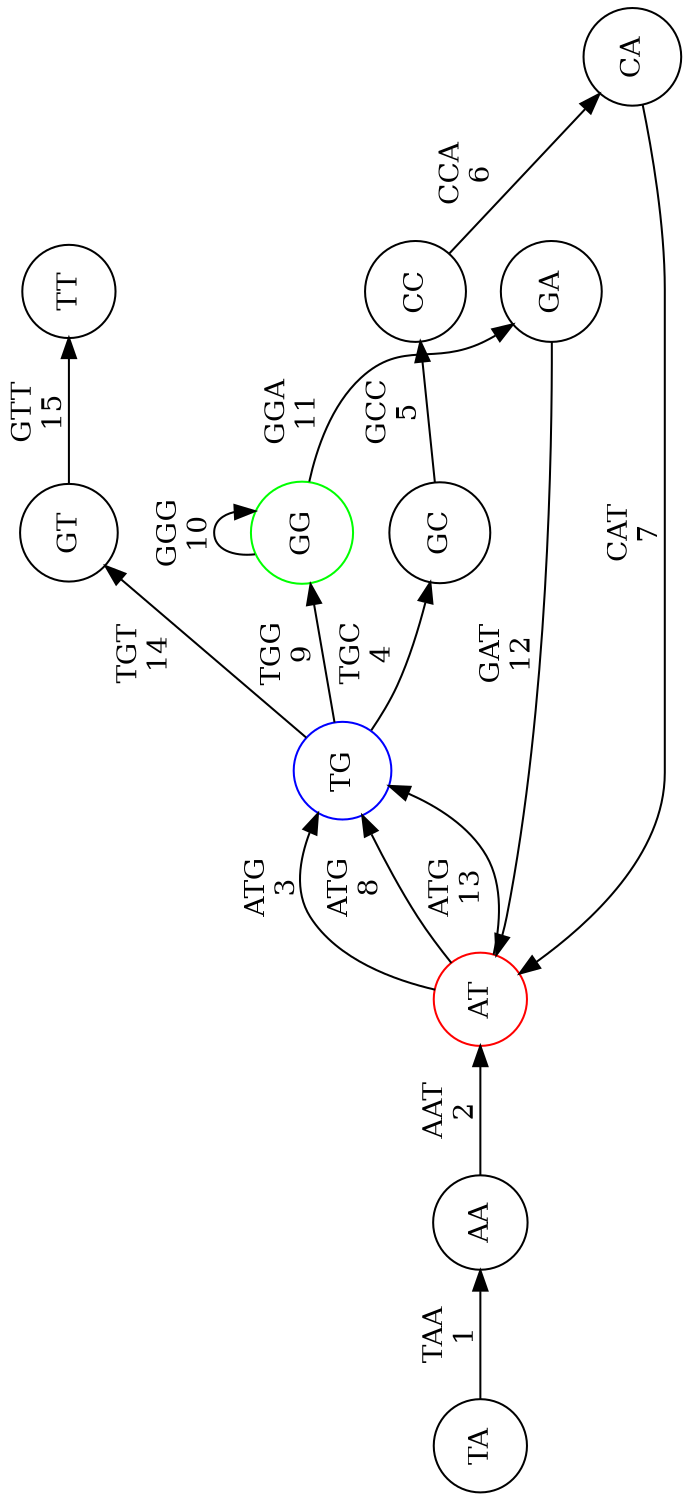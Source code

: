  digraph 4.15 {
 rankdir=LR;
 orientation=landscape;
 size = 10;

 TA   [shape=circle, label="TA"];
 AA   [shape=circle, label="AA"];
 AT   [shape=circle, label="AT", color="red"];
 TG  [shape=circle, label="TG", color="blue"];
 GC   [shape=circle, label="GC"];
 CC   [shape=circle, label="CC"];
 CA   [shape=circle, label="CA"];
 GG  [shape=circle, label="GG", color="green"];
 GA   [shape=circle, label="GA"];
 GT   [shape=circle, label="GT"];
 TT   [shape=circle, label="TT"];


 TA -> AA [label="TAA\n1"];
 AA -> AT [label="AAT\n2"];
 AT -> TG [label="ATG\n3"];
 TG -> GC [label="TGC\n4"];
 GC -> CC [label="GCC\n5"];
 CC -> CA [label="CCA\n6"];
 CA -> AT [label="CAT\n7"];
 AT -> TG [label="ATG\n8"];
 TG -> GG [label="TGG\n9"];
 GG -> GG [label="GGG\n10"];
 GG -> GA [label="GGA\n11"];
 GA -> AT [label="GAT\n12"];
 AT -> TG [label="ATG\n13"];
 TG -> GT [label="TGT\n14"];
 GT -> TT [label="GTT\n15"];

 }
